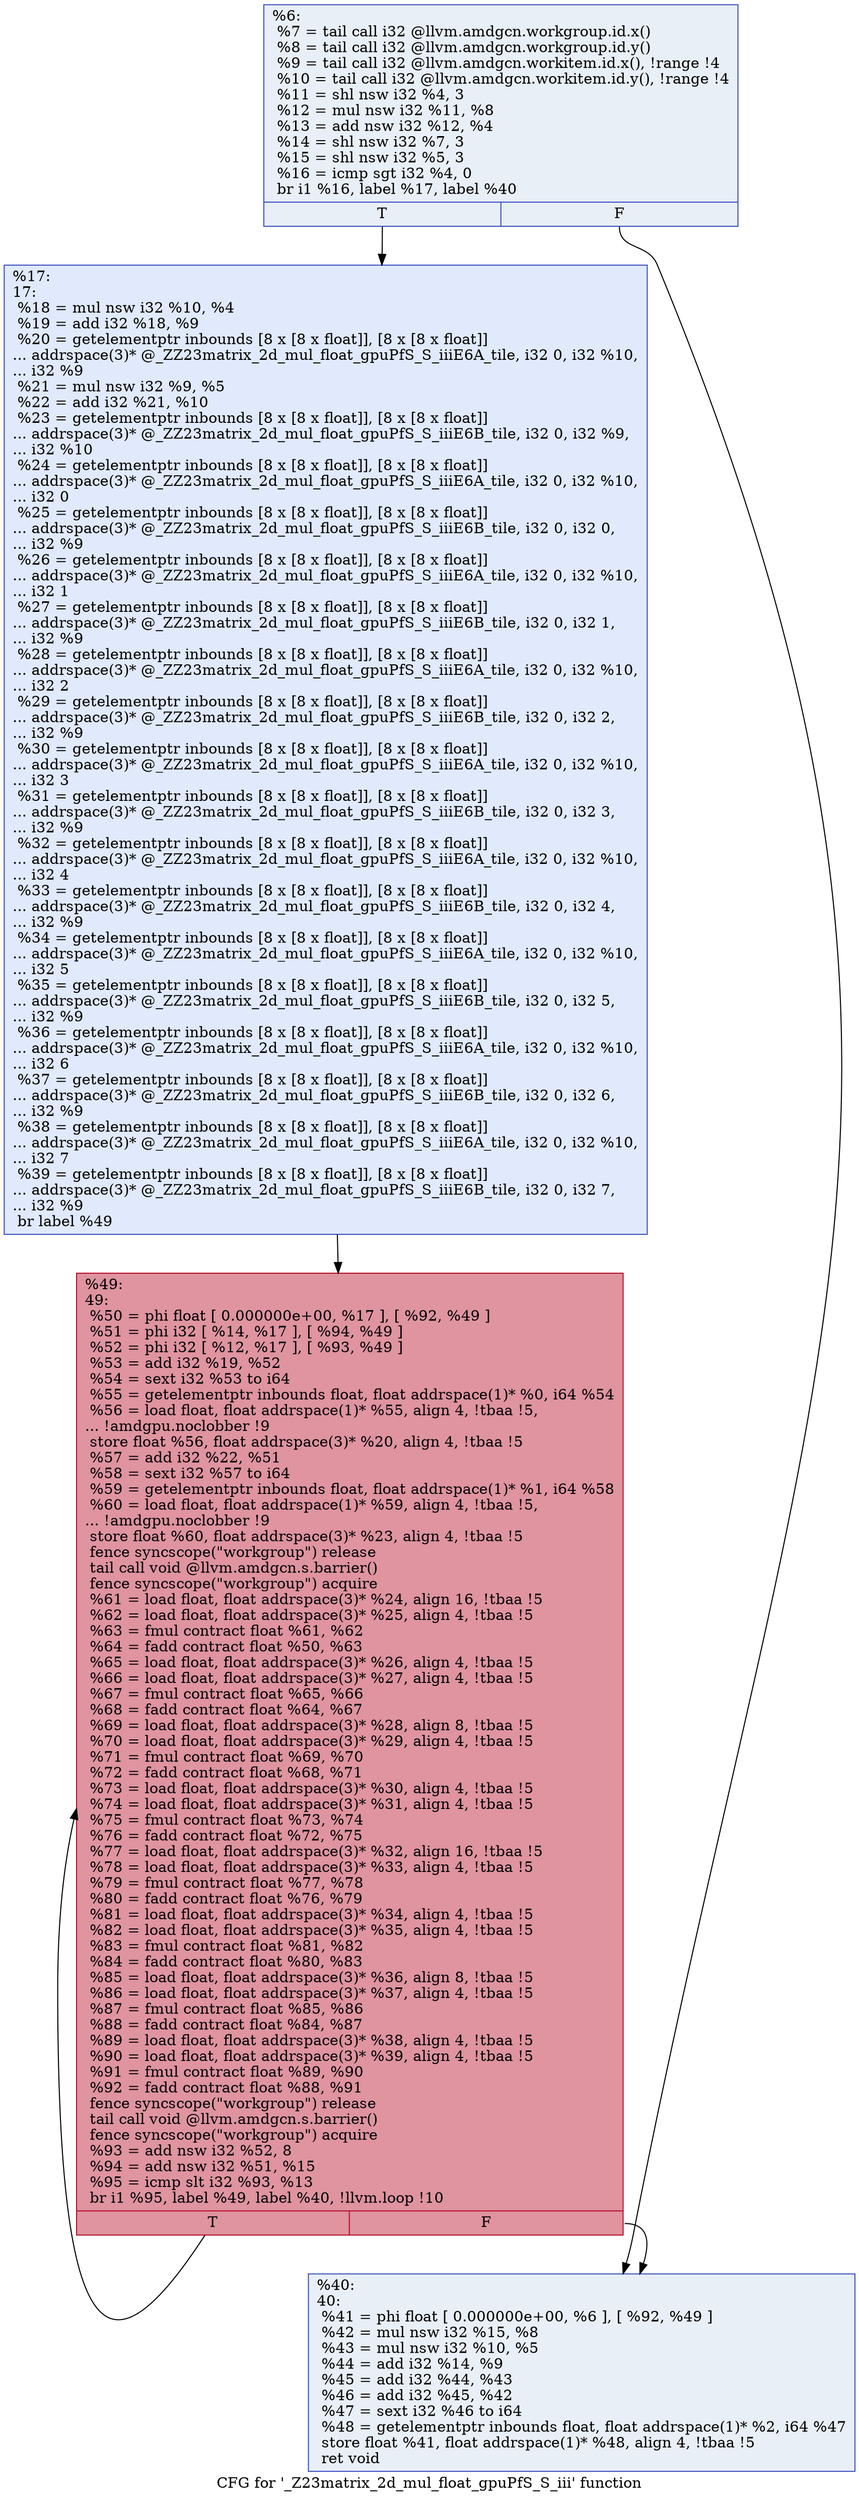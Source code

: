 digraph "CFG for '_Z23matrix_2d_mul_float_gpuPfS_S_iii' function" {
	label="CFG for '_Z23matrix_2d_mul_float_gpuPfS_S_iii' function";

	Node0x49573e0 [shape=record,color="#3d50c3ff", style=filled, fillcolor="#cedaeb70",label="{%6:\l  %7 = tail call i32 @llvm.amdgcn.workgroup.id.x()\l  %8 = tail call i32 @llvm.amdgcn.workgroup.id.y()\l  %9 = tail call i32 @llvm.amdgcn.workitem.id.x(), !range !4\l  %10 = tail call i32 @llvm.amdgcn.workitem.id.y(), !range !4\l  %11 = shl nsw i32 %4, 3\l  %12 = mul nsw i32 %11, %8\l  %13 = add nsw i32 %12, %4\l  %14 = shl nsw i32 %7, 3\l  %15 = shl nsw i32 %5, 3\l  %16 = icmp sgt i32 %4, 0\l  br i1 %16, label %17, label %40\l|{<s0>T|<s1>F}}"];
	Node0x49573e0:s0 -> Node0x49577e0;
	Node0x49573e0:s1 -> Node0x49598b0;
	Node0x49577e0 [shape=record,color="#3d50c3ff", style=filled, fillcolor="#b9d0f970",label="{%17:\l17:                                               \l  %18 = mul nsw i32 %10, %4\l  %19 = add i32 %18, %9\l  %20 = getelementptr inbounds [8 x [8 x float]], [8 x [8 x float]]\l... addrspace(3)* @_ZZ23matrix_2d_mul_float_gpuPfS_S_iiiE6A_tile, i32 0, i32 %10,\l... i32 %9\l  %21 = mul nsw i32 %9, %5\l  %22 = add i32 %21, %10\l  %23 = getelementptr inbounds [8 x [8 x float]], [8 x [8 x float]]\l... addrspace(3)* @_ZZ23matrix_2d_mul_float_gpuPfS_S_iiiE6B_tile, i32 0, i32 %9,\l... i32 %10\l  %24 = getelementptr inbounds [8 x [8 x float]], [8 x [8 x float]]\l... addrspace(3)* @_ZZ23matrix_2d_mul_float_gpuPfS_S_iiiE6A_tile, i32 0, i32 %10,\l... i32 0\l  %25 = getelementptr inbounds [8 x [8 x float]], [8 x [8 x float]]\l... addrspace(3)* @_ZZ23matrix_2d_mul_float_gpuPfS_S_iiiE6B_tile, i32 0, i32 0,\l... i32 %9\l  %26 = getelementptr inbounds [8 x [8 x float]], [8 x [8 x float]]\l... addrspace(3)* @_ZZ23matrix_2d_mul_float_gpuPfS_S_iiiE6A_tile, i32 0, i32 %10,\l... i32 1\l  %27 = getelementptr inbounds [8 x [8 x float]], [8 x [8 x float]]\l... addrspace(3)* @_ZZ23matrix_2d_mul_float_gpuPfS_S_iiiE6B_tile, i32 0, i32 1,\l... i32 %9\l  %28 = getelementptr inbounds [8 x [8 x float]], [8 x [8 x float]]\l... addrspace(3)* @_ZZ23matrix_2d_mul_float_gpuPfS_S_iiiE6A_tile, i32 0, i32 %10,\l... i32 2\l  %29 = getelementptr inbounds [8 x [8 x float]], [8 x [8 x float]]\l... addrspace(3)* @_ZZ23matrix_2d_mul_float_gpuPfS_S_iiiE6B_tile, i32 0, i32 2,\l... i32 %9\l  %30 = getelementptr inbounds [8 x [8 x float]], [8 x [8 x float]]\l... addrspace(3)* @_ZZ23matrix_2d_mul_float_gpuPfS_S_iiiE6A_tile, i32 0, i32 %10,\l... i32 3\l  %31 = getelementptr inbounds [8 x [8 x float]], [8 x [8 x float]]\l... addrspace(3)* @_ZZ23matrix_2d_mul_float_gpuPfS_S_iiiE6B_tile, i32 0, i32 3,\l... i32 %9\l  %32 = getelementptr inbounds [8 x [8 x float]], [8 x [8 x float]]\l... addrspace(3)* @_ZZ23matrix_2d_mul_float_gpuPfS_S_iiiE6A_tile, i32 0, i32 %10,\l... i32 4\l  %33 = getelementptr inbounds [8 x [8 x float]], [8 x [8 x float]]\l... addrspace(3)* @_ZZ23matrix_2d_mul_float_gpuPfS_S_iiiE6B_tile, i32 0, i32 4,\l... i32 %9\l  %34 = getelementptr inbounds [8 x [8 x float]], [8 x [8 x float]]\l... addrspace(3)* @_ZZ23matrix_2d_mul_float_gpuPfS_S_iiiE6A_tile, i32 0, i32 %10,\l... i32 5\l  %35 = getelementptr inbounds [8 x [8 x float]], [8 x [8 x float]]\l... addrspace(3)* @_ZZ23matrix_2d_mul_float_gpuPfS_S_iiiE6B_tile, i32 0, i32 5,\l... i32 %9\l  %36 = getelementptr inbounds [8 x [8 x float]], [8 x [8 x float]]\l... addrspace(3)* @_ZZ23matrix_2d_mul_float_gpuPfS_S_iiiE6A_tile, i32 0, i32 %10,\l... i32 6\l  %37 = getelementptr inbounds [8 x [8 x float]], [8 x [8 x float]]\l... addrspace(3)* @_ZZ23matrix_2d_mul_float_gpuPfS_S_iiiE6B_tile, i32 0, i32 6,\l... i32 %9\l  %38 = getelementptr inbounds [8 x [8 x float]], [8 x [8 x float]]\l... addrspace(3)* @_ZZ23matrix_2d_mul_float_gpuPfS_S_iiiE6A_tile, i32 0, i32 %10,\l... i32 7\l  %39 = getelementptr inbounds [8 x [8 x float]], [8 x [8 x float]]\l... addrspace(3)* @_ZZ23matrix_2d_mul_float_gpuPfS_S_iiiE6B_tile, i32 0, i32 7,\l... i32 %9\l  br label %49\l}"];
	Node0x49577e0 -> Node0x4959b60;
	Node0x49598b0 [shape=record,color="#3d50c3ff", style=filled, fillcolor="#cedaeb70",label="{%40:\l40:                                               \l  %41 = phi float [ 0.000000e+00, %6 ], [ %92, %49 ]\l  %42 = mul nsw i32 %15, %8\l  %43 = mul nsw i32 %10, %5\l  %44 = add i32 %14, %9\l  %45 = add i32 %44, %43\l  %46 = add i32 %45, %42\l  %47 = sext i32 %46 to i64\l  %48 = getelementptr inbounds float, float addrspace(1)* %2, i64 %47\l  store float %41, float addrspace(1)* %48, align 4, !tbaa !5\l  ret void\l}"];
	Node0x4959b60 [shape=record,color="#b70d28ff", style=filled, fillcolor="#b70d2870",label="{%49:\l49:                                               \l  %50 = phi float [ 0.000000e+00, %17 ], [ %92, %49 ]\l  %51 = phi i32 [ %14, %17 ], [ %94, %49 ]\l  %52 = phi i32 [ %12, %17 ], [ %93, %49 ]\l  %53 = add i32 %19, %52\l  %54 = sext i32 %53 to i64\l  %55 = getelementptr inbounds float, float addrspace(1)* %0, i64 %54\l  %56 = load float, float addrspace(1)* %55, align 4, !tbaa !5,\l... !amdgpu.noclobber !9\l  store float %56, float addrspace(3)* %20, align 4, !tbaa !5\l  %57 = add i32 %22, %51\l  %58 = sext i32 %57 to i64\l  %59 = getelementptr inbounds float, float addrspace(1)* %1, i64 %58\l  %60 = load float, float addrspace(1)* %59, align 4, !tbaa !5,\l... !amdgpu.noclobber !9\l  store float %60, float addrspace(3)* %23, align 4, !tbaa !5\l  fence syncscope(\"workgroup\") release\l  tail call void @llvm.amdgcn.s.barrier()\l  fence syncscope(\"workgroup\") acquire\l  %61 = load float, float addrspace(3)* %24, align 16, !tbaa !5\l  %62 = load float, float addrspace(3)* %25, align 4, !tbaa !5\l  %63 = fmul contract float %61, %62\l  %64 = fadd contract float %50, %63\l  %65 = load float, float addrspace(3)* %26, align 4, !tbaa !5\l  %66 = load float, float addrspace(3)* %27, align 4, !tbaa !5\l  %67 = fmul contract float %65, %66\l  %68 = fadd contract float %64, %67\l  %69 = load float, float addrspace(3)* %28, align 8, !tbaa !5\l  %70 = load float, float addrspace(3)* %29, align 4, !tbaa !5\l  %71 = fmul contract float %69, %70\l  %72 = fadd contract float %68, %71\l  %73 = load float, float addrspace(3)* %30, align 4, !tbaa !5\l  %74 = load float, float addrspace(3)* %31, align 4, !tbaa !5\l  %75 = fmul contract float %73, %74\l  %76 = fadd contract float %72, %75\l  %77 = load float, float addrspace(3)* %32, align 16, !tbaa !5\l  %78 = load float, float addrspace(3)* %33, align 4, !tbaa !5\l  %79 = fmul contract float %77, %78\l  %80 = fadd contract float %76, %79\l  %81 = load float, float addrspace(3)* %34, align 4, !tbaa !5\l  %82 = load float, float addrspace(3)* %35, align 4, !tbaa !5\l  %83 = fmul contract float %81, %82\l  %84 = fadd contract float %80, %83\l  %85 = load float, float addrspace(3)* %36, align 8, !tbaa !5\l  %86 = load float, float addrspace(3)* %37, align 4, !tbaa !5\l  %87 = fmul contract float %85, %86\l  %88 = fadd contract float %84, %87\l  %89 = load float, float addrspace(3)* %38, align 4, !tbaa !5\l  %90 = load float, float addrspace(3)* %39, align 4, !tbaa !5\l  %91 = fmul contract float %89, %90\l  %92 = fadd contract float %88, %91\l  fence syncscope(\"workgroup\") release\l  tail call void @llvm.amdgcn.s.barrier()\l  fence syncscope(\"workgroup\") acquire\l  %93 = add nsw i32 %52, 8\l  %94 = add nsw i32 %51, %15\l  %95 = icmp slt i32 %93, %13\l  br i1 %95, label %49, label %40, !llvm.loop !10\l|{<s0>T|<s1>F}}"];
	Node0x4959b60:s0 -> Node0x4959b60;
	Node0x4959b60:s1 -> Node0x49598b0;
}
